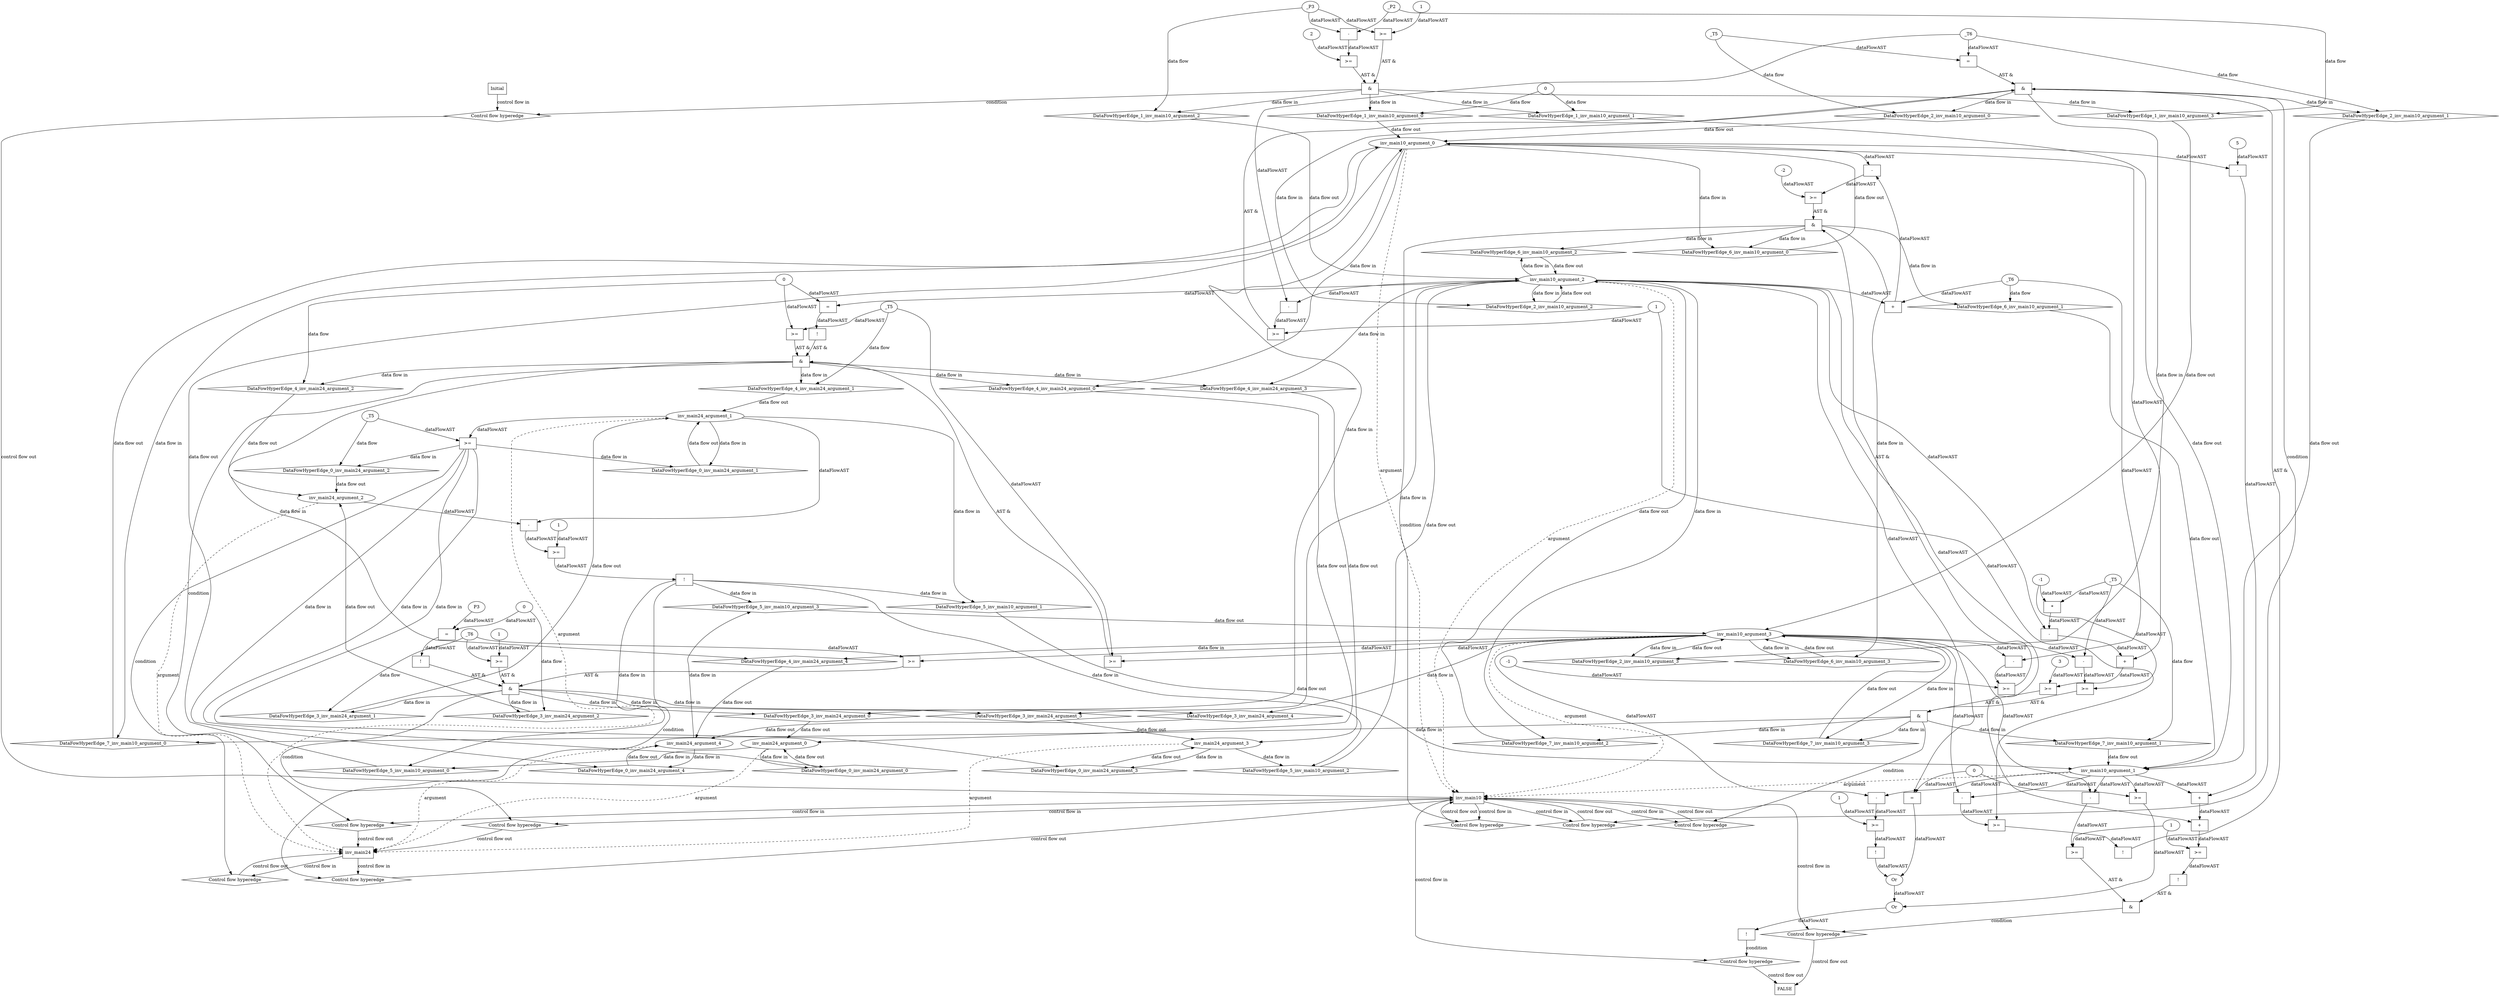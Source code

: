 digraph dag {
"inv_main10" [label="inv_main10" nodeName="inv_main10" class=cfn  shape="rect"];
"inv_main24" [label="inv_main24" nodeName="inv_main24" class=cfn  shape="rect"];
FALSE [label="FALSE" nodeName=FALSE class=cfn  shape="rect"];
Initial [label="Initial" nodeName=Initial class=cfn  shape="rect"];
ControlFowHyperEdge_0 [label="Control flow hyperedge" nodeName=ControlFowHyperEdge_0 class=controlFlowHyperEdge shape="diamond"];
"inv_main24" -> ControlFowHyperEdge_0 [label="control flow in"]
ControlFowHyperEdge_0 -> "inv_main24" [label="control flow out"]
ControlFowHyperEdge_1 [label="Control flow hyperedge" nodeName=ControlFowHyperEdge_1 class=controlFlowHyperEdge shape="diamond"];
"Initial" -> ControlFowHyperEdge_1 [label="control flow in"]
ControlFowHyperEdge_1 -> "inv_main10" [label="control flow out"]
ControlFowHyperEdge_2 [label="Control flow hyperedge" nodeName=ControlFowHyperEdge_2 class=controlFlowHyperEdge shape="diamond"];
"inv_main10" -> ControlFowHyperEdge_2 [label="control flow in"]
ControlFowHyperEdge_2 -> "inv_main10" [label="control flow out"]
ControlFowHyperEdge_3 [label="Control flow hyperedge" nodeName=ControlFowHyperEdge_3 class=controlFlowHyperEdge shape="diamond"];
"inv_main10" -> ControlFowHyperEdge_3 [label="control flow in"]
ControlFowHyperEdge_3 -> "inv_main24" [label="control flow out"]
ControlFowHyperEdge_4 [label="Control flow hyperedge" nodeName=ControlFowHyperEdge_4 class=controlFlowHyperEdge shape="diamond"];
"inv_main10" -> ControlFowHyperEdge_4 [label="control flow in"]
ControlFowHyperEdge_4 -> "inv_main24" [label="control flow out"]
ControlFowHyperEdge_5 [label="Control flow hyperedge" nodeName=ControlFowHyperEdge_5 class=controlFlowHyperEdge shape="diamond"];
"inv_main24" -> ControlFowHyperEdge_5 [label="control flow in"]
ControlFowHyperEdge_5 -> "inv_main10" [label="control flow out"]
ControlFowHyperEdge_6 [label="Control flow hyperedge" nodeName=ControlFowHyperEdge_6 class=controlFlowHyperEdge shape="diamond"];
"inv_main10" -> ControlFowHyperEdge_6 [label="control flow in"]
ControlFowHyperEdge_6 -> "inv_main10" [label="control flow out"]
ControlFowHyperEdge_7 [label="Control flow hyperedge" nodeName=ControlFowHyperEdge_7 class=controlFlowHyperEdge shape="diamond"];
"inv_main10" -> ControlFowHyperEdge_7 [label="control flow in"]
ControlFowHyperEdge_7 -> "inv_main10" [label="control flow out"]
ControlFowHyperEdge_8 [label="Control flow hyperedge" nodeName=ControlFowHyperEdge_8 class=controlFlowHyperEdge shape="diamond"];
"inv_main10" -> ControlFowHyperEdge_8 [label="control flow in"]
ControlFowHyperEdge_8 -> "FALSE" [label="control flow out"]
ControlFowHyperEdge_9 [label="Control flow hyperedge" nodeName=ControlFowHyperEdge_9 class=controlFlowHyperEdge shape="diamond"];
"inv_main10" -> ControlFowHyperEdge_9 [label="control flow in"]
ControlFowHyperEdge_9 -> "FALSE" [label="control flow out"]
"inv_main24_argument_0" [label="inv_main24_argument_0" nodeName=argument0 class=argument  head="inv_main24" shape="oval"];
"inv_main24_argument_0" -> "inv_main24"[label="argument" style="dashed"]
"inv_main24_argument_1" [label="inv_main24_argument_1" nodeName=argument1 class=argument  head="inv_main24" shape="oval"];
"inv_main24_argument_1" -> "inv_main24"[label="argument" style="dashed"]
"inv_main24_argument_2" [label="inv_main24_argument_2" nodeName=argument2 class=argument  head="inv_main24" shape="oval"];
"inv_main24_argument_2" -> "inv_main24"[label="argument" style="dashed"]
"inv_main24_argument_3" [label="inv_main24_argument_3" nodeName=argument3 class=argument  head="inv_main24" shape="oval"];
"inv_main24_argument_3" -> "inv_main24"[label="argument" style="dashed"]
"inv_main24_argument_4" [label="inv_main24_argument_4" nodeName=argument4 class=argument  head="inv_main24" shape="oval"];
"inv_main24_argument_4" -> "inv_main24"[label="argument" style="dashed"]
"inv_main10_argument_0" [label="inv_main10_argument_0" nodeName=argument0 class=argument  head="inv_main10" shape="oval"];
"inv_main10_argument_0" -> "inv_main10"[label="argument" style="dashed"]
"inv_main10_argument_1" [label="inv_main10_argument_1" nodeName=argument1 class=argument  head="inv_main10" shape="oval"];
"inv_main10_argument_1" -> "inv_main10"[label="argument" style="dashed"]
"inv_main10_argument_2" [label="inv_main10_argument_2" nodeName=argument2 class=argument  head="inv_main10" shape="oval"];
"inv_main10_argument_2" -> "inv_main10"[label="argument" style="dashed"]
"inv_main10_argument_3" [label="inv_main10_argument_3" nodeName=argument3 class=argument  head="inv_main10" shape="oval"];
"inv_main10_argument_3" -> "inv_main10"[label="argument" style="dashed"]

"xxxinv_main24___inv_main24_0xxxguard_0_node_0" [label=">=" nodeName="xxxinv_main24___inv_main24_0xxxguard_0_node_0" class=Operator  shape="rect"];
"inv_main24_argument_1" -> "xxxinv_main24___inv_main24_0xxxguard_0_node_0"[label="dataFlowAST"]
"xxxinv_main24___inv_main24_0xxxdataFlow_0_node_0" -> "xxxinv_main24___inv_main24_0xxxguard_0_node_0"[label="dataFlowAST"]

"xxxinv_main24___inv_main24_0xxxguard_0_node_0" -> "ControlFowHyperEdge_0" [label="condition"];
"xxxinv_main24___inv_main24_0xxxdataFlow_0_node_0" [label="_T5" nodeName="xxxinv_main24___inv_main24_0xxxdataFlow_0_node_0" class=Constant ];

"xxxinv_main24___inv_main24_0xxxdataFlow_0_node_0" -> "DataFowHyperEdge_0_inv_main24_argument_2" [label="data flow"];
"xxxinv_main10___Initial_1xxx_and" [label="&" nodeName="xxxinv_main10___Initial_1xxx_and" class=Operator shape="rect"];
"xxxinv_main10___Initial_1xxxguard_0_node_0" [label=">=" nodeName="xxxinv_main10___Initial_1xxxguard_0_node_0" class=Operator  shape="rect"];
"xxxinv_main10___Initial_1xxxguard_0_node_1" [label="-" nodeName="xxxinv_main10___Initial_1xxxguard_0_node_1" class= Operator shape="rect"];
"xxxinv_main10___Initial_1xxxguard_0_node_4" [label="2" nodeName="xxxinv_main10___Initial_1xxxguard_0_node_4" class=Literal ];
"xxxinv_main10___Initial_1xxxguard_0_node_1" -> "xxxinv_main10___Initial_1xxxguard_0_node_0"[label="dataFlowAST"]
"xxxinv_main10___Initial_1xxxguard_0_node_4" -> "xxxinv_main10___Initial_1xxxguard_0_node_0"[label="dataFlowAST"]
"xxxinv_main10___Initial_1xxxdataFlow2_node_0" -> "xxxinv_main10___Initial_1xxxguard_0_node_1"[label="dataFlowAST"]
"xxxinv_main10___Initial_1xxxdataFlow3_node_0" -> "xxxinv_main10___Initial_1xxxguard_0_node_1"[label="dataFlowAST"]

"xxxinv_main10___Initial_1xxxguard_0_node_0" -> "xxxinv_main10___Initial_1xxx_and" [label="AST &"];
"xxxinv_main10___Initial_1xxxguard1_node_0" [label=">=" nodeName="xxxinv_main10___Initial_1xxxguard1_node_0" class=Operator  shape="rect"];
"xxxinv_main10___Initial_1xxxguard1_node_2" [label="1" nodeName="xxxinv_main10___Initial_1xxxguard1_node_2" class=Literal ];
"xxxinv_main10___Initial_1xxxdataFlow2_node_0" -> "xxxinv_main10___Initial_1xxxguard1_node_0"[label="dataFlowAST"]
"xxxinv_main10___Initial_1xxxguard1_node_2" -> "xxxinv_main10___Initial_1xxxguard1_node_0"[label="dataFlowAST"]

"xxxinv_main10___Initial_1xxxguard1_node_0" -> "xxxinv_main10___Initial_1xxx_and" [label="AST &"];
"xxxinv_main10___Initial_1xxx_and" -> "ControlFowHyperEdge_1" [label="condition"];
"xxxinv_main10___Initial_1xxxdataFlow_0_node_0" [label="0" nodeName="xxxinv_main10___Initial_1xxxdataFlow_0_node_0" class=Literal ];

"xxxinv_main10___Initial_1xxxdataFlow_0_node_0" -> "DataFowHyperEdge_1_inv_main10_argument_0" [label="data flow"];

"xxxinv_main10___Initial_1xxxdataFlow_0_node_0" -> "DataFowHyperEdge_1_inv_main10_argument_1" [label="data flow"];
"xxxinv_main10___Initial_1xxxdataFlow2_node_0" [label="_P3" nodeName="xxxinv_main10___Initial_1xxxdataFlow2_node_0" class=Constant ];

"xxxinv_main10___Initial_1xxxdataFlow2_node_0" -> "DataFowHyperEdge_1_inv_main10_argument_2" [label="data flow"];
"xxxinv_main10___Initial_1xxxdataFlow3_node_0" [label="_P2" nodeName="xxxinv_main10___Initial_1xxxdataFlow3_node_0" class=Constant ];

"xxxinv_main10___Initial_1xxxdataFlow3_node_0" -> "DataFowHyperEdge_1_inv_main10_argument_3" [label="data flow"];
"xxxinv_main10___inv_main10_2xxx_and" [label="&" nodeName="xxxinv_main10___inv_main10_2xxx_and" class=Operator shape="rect"];
"xxxinv_main10___inv_main10_2xxxguard_0_node_0" [label="!" nodeName="xxxinv_main10___inv_main10_2xxxguard_0_node_0" class=Operator shape="rect"];
"xxxinv_main10___inv_main10_2xxxguard_0_node_1" [label=">=" nodeName="xxxinv_main10___inv_main10_2xxxguard_0_node_1" class=Operator  shape="rect"];
"xxxinv_main10___inv_main10_2xxxguard_0_node_2" [label="-" nodeName="xxxinv_main10___inv_main10_2xxxguard_0_node_2" class= Operator shape="rect"];
"xxxinv_main10___inv_main10_2xxxguard_0_node_5" [label="1" nodeName="xxxinv_main10___inv_main10_2xxxguard_0_node_5" class=Literal ];
"xxxinv_main10___inv_main10_2xxxguard_0_node_1" -> "xxxinv_main10___inv_main10_2xxxguard_0_node_0"[label="dataFlowAST"]
"xxxinv_main10___inv_main10_2xxxguard_0_node_2" -> "xxxinv_main10___inv_main10_2xxxguard_0_node_1"[label="dataFlowAST"]
"xxxinv_main10___inv_main10_2xxxguard_0_node_5" -> "xxxinv_main10___inv_main10_2xxxguard_0_node_1"[label="dataFlowAST"]
"inv_main10_argument_3" -> "xxxinv_main10___inv_main10_2xxxguard_0_node_2"[label="dataFlowAST"]
"inv_main10_argument_1" -> "xxxinv_main10___inv_main10_2xxxguard_0_node_2"[label="dataFlowAST"]

"xxxinv_main10___inv_main10_2xxxguard_0_node_0" -> "xxxinv_main10___inv_main10_2xxx_and" [label="AST &"];
"xxxinv_main10___inv_main10_2xxxguard1_node_0" [label=">=" nodeName="xxxinv_main10___inv_main10_2xxxguard1_node_0" class=Operator  shape="rect"];
"xxxinv_main10___inv_main10_2xxxguard1_node_1" [label="-" nodeName="xxxinv_main10___inv_main10_2xxxguard1_node_1" class= Operator shape="rect"];
"xxxinv_main10___inv_main10_2xxxguard1_node_1" -> "xxxinv_main10___inv_main10_2xxxguard1_node_0"[label="dataFlowAST"]
"xxxinv_main10___inv_main10_2xxxguard_0_node_5" -> "xxxinv_main10___inv_main10_2xxxguard1_node_0"[label="dataFlowAST"]
"inv_main10_argument_2" -> "xxxinv_main10___inv_main10_2xxxguard1_node_1"[label="dataFlowAST"]
"xxxinv_main10___inv_main10_2xxxdataFlow1_node_0" -> "xxxinv_main10___inv_main10_2xxxguard1_node_1"[label="dataFlowAST"]

"xxxinv_main10___inv_main10_2xxxguard1_node_0" -> "xxxinv_main10___inv_main10_2xxx_and" [label="AST &"];
"xxxinv_main10___inv_main10_2xxxguard2_node_0" [label="=" nodeName="xxxinv_main10___inv_main10_2xxxguard2_node_0" class=Operator  shape="rect"];
"xxxinv_main10___inv_main10_2xxxdataFlow_0_node_0" -> "xxxinv_main10___inv_main10_2xxxguard2_node_0"[label="dataFlowAST"]
"xxxinv_main10___inv_main10_2xxxdataFlow1_node_0" -> "xxxinv_main10___inv_main10_2xxxguard2_node_0"[label="dataFlowAST"]

"xxxinv_main10___inv_main10_2xxxguard2_node_0" -> "xxxinv_main10___inv_main10_2xxx_and" [label="AST &"];
"xxxinv_main10___inv_main10_2xxx_and" -> "ControlFowHyperEdge_2" [label="condition"];
"xxxinv_main10___inv_main10_2xxxdataFlow_0_node_0" [label="_T5" nodeName="xxxinv_main10___inv_main10_2xxxdataFlow_0_node_0" class=Constant ];

"xxxinv_main10___inv_main10_2xxxdataFlow_0_node_0" -> "DataFowHyperEdge_2_inv_main10_argument_0" [label="data flow"];
"xxxinv_main10___inv_main10_2xxxdataFlow1_node_0" [label="_T6" nodeName="xxxinv_main10___inv_main10_2xxxdataFlow1_node_0" class=Constant ];

"xxxinv_main10___inv_main10_2xxxdataFlow1_node_0" -> "DataFowHyperEdge_2_inv_main10_argument_1" [label="data flow"];
"xxxinv_main24___inv_main10_3xxx_and" [label="&" nodeName="xxxinv_main24___inv_main10_3xxx_and" class=Operator shape="rect"];
"xxxinv_main24___inv_main10_3xxxguard_0_node_0" [label=">=" nodeName="xxxinv_main24___inv_main10_3xxxguard_0_node_0" class=Operator  shape="rect"];
"inv_main10_argument_3" -> "xxxinv_main24___inv_main10_3xxxguard_0_node_0"[label="dataFlowAST"]
"xxxinv_main24___inv_main10_3xxxdataFlow_0_node_0" -> "xxxinv_main24___inv_main10_3xxxguard_0_node_0"[label="dataFlowAST"]

"xxxinv_main24___inv_main10_3xxxguard_0_node_0" -> "xxxinv_main24___inv_main10_3xxx_and" [label="AST &"];
"xxxinv_main24___inv_main10_3xxxguard1_node_0" [label="!" nodeName="xxxinv_main24___inv_main10_3xxxguard1_node_0" class=Operator shape="rect"];
"xxxinv_main24___inv_main10_3xxxguard1_node_1" [label="=" nodeName="xxxinv_main24___inv_main10_3xxxguard1_node_1" class=Operator  shape="rect"];
"xxxinv_main24___inv_main10_3xxxguard1_node_2" [label="P3" nodeName="xxxinv_main24___inv_main10_3xxxguard1_node_2" class=Constant ];
"xxxinv_main24___inv_main10_3xxxguard1_node_1" -> "xxxinv_main24___inv_main10_3xxxguard1_node_0"[label="dataFlowAST"]
"xxxinv_main24___inv_main10_3xxxguard1_node_2" -> "xxxinv_main24___inv_main10_3xxxguard1_node_1"[label="dataFlowAST"]
"xxxinv_main24___inv_main10_3xxxdataFlow1_node_0" -> "xxxinv_main24___inv_main10_3xxxguard1_node_1"[label="dataFlowAST"]

"xxxinv_main24___inv_main10_3xxxguard1_node_0" -> "xxxinv_main24___inv_main10_3xxx_and" [label="AST &"];
"xxxinv_main24___inv_main10_3xxxguard2_node_0" [label=">=" nodeName="xxxinv_main24___inv_main10_3xxxguard2_node_0" class=Operator  shape="rect"];
"xxxinv_main24___inv_main10_3xxxguard2_node_2" [label="1" nodeName="xxxinv_main24___inv_main10_3xxxguard2_node_2" class=Literal ];
"xxxinv_main24___inv_main10_3xxxdataFlow_0_node_0" -> "xxxinv_main24___inv_main10_3xxxguard2_node_0"[label="dataFlowAST"]
"xxxinv_main24___inv_main10_3xxxguard2_node_2" -> "xxxinv_main24___inv_main10_3xxxguard2_node_0"[label="dataFlowAST"]

"xxxinv_main24___inv_main10_3xxxguard2_node_0" -> "xxxinv_main24___inv_main10_3xxx_and" [label="AST &"];
"xxxinv_main24___inv_main10_3xxx_and" -> "ControlFowHyperEdge_3" [label="condition"];
"xxxinv_main24___inv_main10_3xxxdataFlow_0_node_0" [label="_T6" nodeName="xxxinv_main24___inv_main10_3xxxdataFlow_0_node_0" class=Constant ];

"xxxinv_main24___inv_main10_3xxxdataFlow_0_node_0" -> "DataFowHyperEdge_3_inv_main24_argument_1" [label="data flow"];
"xxxinv_main24___inv_main10_3xxxdataFlow1_node_0" [label="0" nodeName="xxxinv_main24___inv_main10_3xxxdataFlow1_node_0" class=Literal ];

"xxxinv_main24___inv_main10_3xxxdataFlow1_node_0" -> "DataFowHyperEdge_3_inv_main24_argument_2" [label="data flow"];
"xxxinv_main24___inv_main10_4xxx_and" [label="&" nodeName="xxxinv_main24___inv_main10_4xxx_and" class=Operator shape="rect"];
"xxxinv_main24___inv_main10_4xxxguard_0_node_0" [label=">=" nodeName="xxxinv_main24___inv_main10_4xxxguard_0_node_0" class=Operator  shape="rect"];
"inv_main10_argument_3" -> "xxxinv_main24___inv_main10_4xxxguard_0_node_0"[label="dataFlowAST"]
"xxxinv_main24___inv_main10_4xxxdataFlow_0_node_0" -> "xxxinv_main24___inv_main10_4xxxguard_0_node_0"[label="dataFlowAST"]

"xxxinv_main24___inv_main10_4xxxguard_0_node_0" -> "xxxinv_main24___inv_main10_4xxx_and" [label="AST &"];
"xxxinv_main24___inv_main10_4xxxguard1_node_0" [label="!" nodeName="xxxinv_main24___inv_main10_4xxxguard1_node_0" class=Operator shape="rect"];
"xxxinv_main24___inv_main10_4xxxguard1_node_1" [label="=" nodeName="xxxinv_main24___inv_main10_4xxxguard1_node_1" class=Operator  shape="rect"];
"xxxinv_main24___inv_main10_4xxxguard1_node_1" -> "xxxinv_main24___inv_main10_4xxxguard1_node_0"[label="dataFlowAST"]
"inv_main10_argument_2" -> "xxxinv_main24___inv_main10_4xxxguard1_node_1"[label="dataFlowAST"]
"xxxinv_main24___inv_main10_4xxxdataFlow1_node_0" -> "xxxinv_main24___inv_main10_4xxxguard1_node_1"[label="dataFlowAST"]

"xxxinv_main24___inv_main10_4xxxguard1_node_0" -> "xxxinv_main24___inv_main10_4xxx_and" [label="AST &"];
"xxxinv_main24___inv_main10_4xxxguard2_node_0" [label=">=" nodeName="xxxinv_main24___inv_main10_4xxxguard2_node_0" class=Operator  shape="rect"];
"xxxinv_main24___inv_main10_4xxxdataFlow1_node_0" -> "xxxinv_main24___inv_main10_4xxxguard2_node_0"[label="dataFlowAST"]
"xxxinv_main24___inv_main10_4xxxdataFlow_0_node_0" -> "xxxinv_main24___inv_main10_4xxxguard2_node_0"[label="dataFlowAST"]

"xxxinv_main24___inv_main10_4xxxguard2_node_0" -> "xxxinv_main24___inv_main10_4xxx_and" [label="AST &"];
"xxxinv_main24___inv_main10_4xxx_and" -> "ControlFowHyperEdge_4" [label="condition"];
"xxxinv_main24___inv_main10_4xxxdataFlow_0_node_0" [label="_T5" nodeName="xxxinv_main24___inv_main10_4xxxdataFlow_0_node_0" class=Constant ];

"xxxinv_main24___inv_main10_4xxxdataFlow_0_node_0" -> "DataFowHyperEdge_4_inv_main24_argument_1" [label="data flow"];
"xxxinv_main24___inv_main10_4xxxdataFlow1_node_0" [label="0" nodeName="xxxinv_main24___inv_main10_4xxxdataFlow1_node_0" class=Literal ];

"xxxinv_main24___inv_main10_4xxxdataFlow1_node_0" -> "DataFowHyperEdge_4_inv_main24_argument_2" [label="data flow"];
"xxxinv_main10___inv_main24_5xxxguard_0_node_0" [label="!" nodeName="xxxinv_main10___inv_main24_5xxxguard_0_node_0" class=Operator shape="rect"];
"xxxinv_main10___inv_main24_5xxxguard_0_node_1" [label=">=" nodeName="xxxinv_main10___inv_main24_5xxxguard_0_node_1" class=Operator  shape="rect"];
"xxxinv_main10___inv_main24_5xxxguard_0_node_2" [label="-" nodeName="xxxinv_main10___inv_main24_5xxxguard_0_node_2" class= Operator shape="rect"];
"xxxinv_main10___inv_main24_5xxxguard_0_node_5" [label="1" nodeName="xxxinv_main10___inv_main24_5xxxguard_0_node_5" class=Literal ];
"xxxinv_main10___inv_main24_5xxxguard_0_node_1" -> "xxxinv_main10___inv_main24_5xxxguard_0_node_0"[label="dataFlowAST"]
"xxxinv_main10___inv_main24_5xxxguard_0_node_2" -> "xxxinv_main10___inv_main24_5xxxguard_0_node_1"[label="dataFlowAST"]
"xxxinv_main10___inv_main24_5xxxguard_0_node_5" -> "xxxinv_main10___inv_main24_5xxxguard_0_node_1"[label="dataFlowAST"]
"inv_main24_argument_1" -> "xxxinv_main10___inv_main24_5xxxguard_0_node_2"[label="dataFlowAST"]
"inv_main24_argument_2" -> "xxxinv_main10___inv_main24_5xxxguard_0_node_2"[label="dataFlowAST"]

"xxxinv_main10___inv_main24_5xxxguard_0_node_0" -> "ControlFowHyperEdge_5" [label="condition"];
"xxxinv_main10___inv_main10_6xxx_and" [label="&" nodeName="xxxinv_main10___inv_main10_6xxx_and" class=Operator shape="rect"];
"xxxinv_main10___inv_main10_6xxxguard_0_node_0" [label=">=" nodeName="xxxinv_main10___inv_main10_6xxxguard_0_node_0" class=Operator  shape="rect"];
"xxxinv_main10___inv_main10_6xxxguard_0_node_1" [label="-" nodeName="xxxinv_main10___inv_main10_6xxxguard_0_node_1" class= Operator shape="rect"];
"xxxinv_main10___inv_main10_6xxxguard_0_node_4" [label="-1" nodeName="xxxinv_main10___inv_main10_6xxxguard_0_node_4" class=Literal ];
"xxxinv_main10___inv_main10_6xxxguard_0_node_1" -> "xxxinv_main10___inv_main10_6xxxguard_0_node_0"[label="dataFlowAST"]
"xxxinv_main10___inv_main10_6xxxguard_0_node_4" -> "xxxinv_main10___inv_main10_6xxxguard_0_node_0"[label="dataFlowAST"]
"inv_main10_argument_3" -> "xxxinv_main10___inv_main10_6xxxguard_0_node_1"[label="dataFlowAST"]
"xxxinv_main10___inv_main10_6xxxdataFlow_0_node_0" -> "xxxinv_main10___inv_main10_6xxxguard_0_node_1"[label="dataFlowAST"]

"xxxinv_main10___inv_main10_6xxxguard_0_node_0" -> "xxxinv_main10___inv_main10_6xxx_and" [label="AST &"];
"xxxinv_main10___inv_main10_6xxxguard1_node_0" [label=">=" nodeName="xxxinv_main10___inv_main10_6xxxguard1_node_0" class=Operator  shape="rect"];
"xxxinv_main10___inv_main10_6xxxguard1_node_1" [label="-" nodeName="xxxinv_main10___inv_main10_6xxxguard1_node_1" class= Operator shape="rect"];
"xxxinv_main10___inv_main10_6xxxguard1_node_2" [label="+" nodeName="xxxinv_main10___inv_main10_6xxxguard1_node_2" class= Operator shape="rect"];
"xxxinv_main10___inv_main10_6xxxguard1_node_6" [label="-2" nodeName="xxxinv_main10___inv_main10_6xxxguard1_node_6" class=Literal ];
"xxxinv_main10___inv_main10_6xxxguard1_node_1" -> "xxxinv_main10___inv_main10_6xxxguard1_node_0"[label="dataFlowAST"]
"xxxinv_main10___inv_main10_6xxxguard1_node_6" -> "xxxinv_main10___inv_main10_6xxxguard1_node_0"[label="dataFlowAST"]
"xxxinv_main10___inv_main10_6xxxguard1_node_2" -> "xxxinv_main10___inv_main10_6xxxguard1_node_1"[label="dataFlowAST"]
"inv_main10_argument_0" -> "xxxinv_main10___inv_main10_6xxxguard1_node_1"[label="dataFlowAST"]
"xxxinv_main10___inv_main10_6xxxdataFlow_0_node_0" -> "xxxinv_main10___inv_main10_6xxxguard1_node_2"[label="dataFlowAST"]
"inv_main10_argument_2" -> "xxxinv_main10___inv_main10_6xxxguard1_node_2"[label="dataFlowAST"]

"xxxinv_main10___inv_main10_6xxxguard1_node_0" -> "xxxinv_main10___inv_main10_6xxx_and" [label="AST &"];
"xxxinv_main10___inv_main10_6xxx_and" -> "ControlFowHyperEdge_6" [label="condition"];
"xxxinv_main10___inv_main10_6xxxdataFlow_0_node_0" [label="_T6" nodeName="xxxinv_main10___inv_main10_6xxxdataFlow_0_node_0" class=Constant ];

"xxxinv_main10___inv_main10_6xxxdataFlow_0_node_0" -> "DataFowHyperEdge_6_inv_main10_argument_1" [label="data flow"];
"xxxinv_main10___inv_main10_7xxx_and" [label="&" nodeName="xxxinv_main10___inv_main10_7xxx_and" class=Operator shape="rect"];
"xxxinv_main10___inv_main10_7xxxguard_0_node_0" [label=">=" nodeName="xxxinv_main10___inv_main10_7xxxguard_0_node_0" class=Operator  shape="rect"];
"xxxinv_main10___inv_main10_7xxxguard_0_node_1" [label="-" nodeName="xxxinv_main10___inv_main10_7xxxguard_0_node_1" class= Operator shape="rect"];
"xxxinv_main10___inv_main10_7xxxguard_0_node_4" [label="-1" nodeName="xxxinv_main10___inv_main10_7xxxguard_0_node_4" class=Literal ];
"xxxinv_main10___inv_main10_7xxxguard_0_node_1" -> "xxxinv_main10___inv_main10_7xxxguard_0_node_0"[label="dataFlowAST"]
"xxxinv_main10___inv_main10_7xxxguard_0_node_4" -> "xxxinv_main10___inv_main10_7xxxguard_0_node_0"[label="dataFlowAST"]
"inv_main10_argument_3" -> "xxxinv_main10___inv_main10_7xxxguard_0_node_1"[label="dataFlowAST"]
"xxxinv_main10___inv_main10_7xxxdataFlow_0_node_0" -> "xxxinv_main10___inv_main10_7xxxguard_0_node_1"[label="dataFlowAST"]

"xxxinv_main10___inv_main10_7xxxguard_0_node_0" -> "xxxinv_main10___inv_main10_7xxx_and" [label="AST &"];
"xxxinv_main10___inv_main10_7xxxguard1_node_0" [label=">=" nodeName="xxxinv_main10___inv_main10_7xxxguard1_node_0" class=Operator  shape="rect"];
"xxxinv_main10___inv_main10_7xxxguard1_node_1" [label="+" nodeName="xxxinv_main10___inv_main10_7xxxguard1_node_1" class= Operator shape="rect"];
"xxxinv_main10___inv_main10_7xxxguard1_node_3" [label="-" nodeName="xxxinv_main10___inv_main10_7xxxguard1_node_3" class= Operator shape="rect"];
"xxxinv_main10___inv_main10_7xxxguard1_node_4" [label="*" nodeName="xxxinv_main10___inv_main10_7xxxguard1_node_4" class=Operator  shape="rect"];
"xxxinv_main10___inv_main10_7xxxguard_0_node_4" [label="-1" nodeName="xxxinv_main10___inv_main10_7xxxguard_0_node_4" class=Coeff ];
"xxxinv_main10___inv_main10_7xxxguard1_node_8" [label="3" nodeName="xxxinv_main10___inv_main10_7xxxguard1_node_8" class=Literal ];
"xxxinv_main10___inv_main10_7xxxguard1_node_1" -> "xxxinv_main10___inv_main10_7xxxguard1_node_0"[label="dataFlowAST"]
"xxxinv_main10___inv_main10_7xxxguard1_node_8" -> "xxxinv_main10___inv_main10_7xxxguard1_node_0"[label="dataFlowAST"]
"inv_main10_argument_0" -> "xxxinv_main10___inv_main10_7xxxguard1_node_1"[label="dataFlowAST"]
"xxxinv_main10___inv_main10_7xxxguard1_node_3" -> "xxxinv_main10___inv_main10_7xxxguard1_node_1"[label="dataFlowAST"]
"xxxinv_main10___inv_main10_7xxxguard1_node_4" -> "xxxinv_main10___inv_main10_7xxxguard1_node_3"[label="dataFlowAST"]
"inv_main10_argument_2" -> "xxxinv_main10___inv_main10_7xxxguard1_node_3"[label="dataFlowAST"]
"xxxinv_main10___inv_main10_7xxxguard_0_node_4" -> "xxxinv_main10___inv_main10_7xxxguard1_node_4"[label="dataFlowAST"]
"xxxinv_main10___inv_main10_7xxxdataFlow_0_node_0" -> "xxxinv_main10___inv_main10_7xxxguard1_node_4"[label="dataFlowAST"]

"xxxinv_main10___inv_main10_7xxxguard1_node_0" -> "xxxinv_main10___inv_main10_7xxx_and" [label="AST &"];
"xxxinv_main10___inv_main10_7xxx_and" -> "ControlFowHyperEdge_7" [label="condition"];
"xxxinv_main10___inv_main10_7xxxdataFlow_0_node_0" [label="_T5" nodeName="xxxinv_main10___inv_main10_7xxxdataFlow_0_node_0" class=Constant ];

"xxxinv_main10___inv_main10_7xxxdataFlow_0_node_0" -> "DataFowHyperEdge_7_inv_main10_argument_1" [label="data flow"];
"xxxFALSE___inv_main10_8xxxguard_0_node_0" [label="!" nodeName="xxxFALSE___inv_main10_8xxxguard_0_node_0" class=Operator shape="rect"];
"xxxFALSE___inv_main10_8xxxguard_0_node_1" [label="Or" nodeName="xxxFALSE___inv_main10_8xxxguard_0_node_1" class=Operator ];
"xxxFALSE___inv_main10_8xxxguard_0_node_2" [label="Or" nodeName="xxxFALSE___inv_main10_8xxxguard_0_node_2" class=Operator ];
"xxxFALSE___inv_main10_8xxxguard_0_node_3" [label="!" nodeName="xxxFALSE___inv_main10_8xxxguard_0_node_3" class=Operator shape="rect"];
"xxxFALSE___inv_main10_8xxxguard_0_node_4" [label=">=" nodeName="xxxFALSE___inv_main10_8xxxguard_0_node_4" class=Operator  shape="rect"];
"xxxFALSE___inv_main10_8xxxguard_0_node_5" [label="-" nodeName="xxxFALSE___inv_main10_8xxxguard_0_node_5" class= Operator shape="rect"];
"xxxFALSE___inv_main10_8xxxguard_0_node_8" [label="1" nodeName="xxxFALSE___inv_main10_8xxxguard_0_node_8" class=Literal ];
"xxxFALSE___inv_main10_8xxxguard_0_node_9" [label="=" nodeName="xxxFALSE___inv_main10_8xxxguard_0_node_9" class=Operator  shape="rect"];
"xxxFALSE___inv_main10_8xxxguard_0_node_11" [label="0" nodeName="xxxFALSE___inv_main10_8xxxguard_0_node_11" class=Literal ];
"xxxFALSE___inv_main10_8xxxguard_0_node_12" [label=">=" nodeName="xxxFALSE___inv_main10_8xxxguard_0_node_12" class=Operator  shape="rect"];
"xxxFALSE___inv_main10_8xxxguard_0_node_1" -> "xxxFALSE___inv_main10_8xxxguard_0_node_0"[label="dataFlowAST"]
"xxxFALSE___inv_main10_8xxxguard_0_node_2" -> "xxxFALSE___inv_main10_8xxxguard_0_node_1"[label="dataFlowAST"]
"xxxFALSE___inv_main10_8xxxguard_0_node_12" -> "xxxFALSE___inv_main10_8xxxguard_0_node_1"[label="dataFlowAST"]
"xxxFALSE___inv_main10_8xxxguard_0_node_3" -> "xxxFALSE___inv_main10_8xxxguard_0_node_2"[label="dataFlowAST"]
"xxxFALSE___inv_main10_8xxxguard_0_node_9" -> "xxxFALSE___inv_main10_8xxxguard_0_node_2"[label="dataFlowAST"]
"xxxFALSE___inv_main10_8xxxguard_0_node_4" -> "xxxFALSE___inv_main10_8xxxguard_0_node_3"[label="dataFlowAST"]
"xxxFALSE___inv_main10_8xxxguard_0_node_5" -> "xxxFALSE___inv_main10_8xxxguard_0_node_4"[label="dataFlowAST"]
"xxxFALSE___inv_main10_8xxxguard_0_node_8" -> "xxxFALSE___inv_main10_8xxxguard_0_node_4"[label="dataFlowAST"]
"inv_main10_argument_3" -> "xxxFALSE___inv_main10_8xxxguard_0_node_5"[label="dataFlowAST"]
"inv_main10_argument_1" -> "xxxFALSE___inv_main10_8xxxguard_0_node_5"[label="dataFlowAST"]
"inv_main10_argument_2" -> "xxxFALSE___inv_main10_8xxxguard_0_node_9"[label="dataFlowAST"]
"xxxFALSE___inv_main10_8xxxguard_0_node_11" -> "xxxFALSE___inv_main10_8xxxguard_0_node_9"[label="dataFlowAST"]
"inv_main10_argument_1" -> "xxxFALSE___inv_main10_8xxxguard_0_node_12"[label="dataFlowAST"]
"xxxFALSE___inv_main10_8xxxguard_0_node_11" -> "xxxFALSE___inv_main10_8xxxguard_0_node_12"[label="dataFlowAST"]

"xxxFALSE___inv_main10_8xxxguard_0_node_0" -> "ControlFowHyperEdge_8" [label="condition"];
"xxxFALSE___inv_main10_9xxx_and" [label="&" nodeName="xxxFALSE___inv_main10_9xxx_and" class=Operator shape="rect"];
"xxxFALSE___inv_main10_9xxxguard_0_node_0" [label=">=" nodeName="xxxFALSE___inv_main10_9xxxguard_0_node_0" class=Operator  shape="rect"];
"xxxFALSE___inv_main10_9xxxguard_0_node_1" [label="-" nodeName="xxxFALSE___inv_main10_9xxxguard_0_node_1" class= Operator shape="rect"];
"xxxFALSE___inv_main10_9xxxguard_0_node_4" [label="1" nodeName="xxxFALSE___inv_main10_9xxxguard_0_node_4" class=Literal ];
"xxxFALSE___inv_main10_9xxxguard_0_node_1" -> "xxxFALSE___inv_main10_9xxxguard_0_node_0"[label="dataFlowAST"]
"xxxFALSE___inv_main10_9xxxguard_0_node_4" -> "xxxFALSE___inv_main10_9xxxguard_0_node_0"[label="dataFlowAST"]
"inv_main10_argument_3" -> "xxxFALSE___inv_main10_9xxxguard_0_node_1"[label="dataFlowAST"]
"inv_main10_argument_1" -> "xxxFALSE___inv_main10_9xxxguard_0_node_1"[label="dataFlowAST"]

"xxxFALSE___inv_main10_9xxxguard_0_node_0" -> "xxxFALSE___inv_main10_9xxx_and" [label="AST &"];
"xxxFALSE___inv_main10_9xxxguard1_node_0" [label="!" nodeName="xxxFALSE___inv_main10_9xxxguard1_node_0" class=Operator shape="rect"];
"xxxFALSE___inv_main10_9xxxguard1_node_1" [label=">=" nodeName="xxxFALSE___inv_main10_9xxxguard1_node_1" class=Operator  shape="rect"];
"xxxFALSE___inv_main10_9xxxguard1_node_2" [label="+" nodeName="xxxFALSE___inv_main10_9xxxguard1_node_2" class= Operator shape="rect"];
"xxxFALSE___inv_main10_9xxxguard1_node_3" [label="+" nodeName="xxxFALSE___inv_main10_9xxxguard1_node_3" class= Operator shape="rect"];
"xxxFALSE___inv_main10_9xxxguard1_node_4" [label="-" nodeName="xxxFALSE___inv_main10_9xxxguard1_node_4" class= Operator shape="rect"];
"xxxFALSE___inv_main10_9xxxguard1_node_5" [label="5" nodeName="xxxFALSE___inv_main10_9xxxguard1_node_5" class=Literal ];
"xxxFALSE___inv_main10_9xxxguard1_node_1" -> "xxxFALSE___inv_main10_9xxxguard1_node_0"[label="dataFlowAST"]
"xxxFALSE___inv_main10_9xxxguard1_node_2" -> "xxxFALSE___inv_main10_9xxxguard1_node_1"[label="dataFlowAST"]
"xxxFALSE___inv_main10_9xxxguard_0_node_4" -> "xxxFALSE___inv_main10_9xxxguard1_node_1"[label="dataFlowAST"]
"xxxFALSE___inv_main10_9xxxguard1_node_3" -> "xxxFALSE___inv_main10_9xxxguard1_node_2"[label="dataFlowAST"]
"inv_main10_argument_2" -> "xxxFALSE___inv_main10_9xxxguard1_node_2"[label="dataFlowAST"]
"xxxFALSE___inv_main10_9xxxguard1_node_4" -> "xxxFALSE___inv_main10_9xxxguard1_node_3"[label="dataFlowAST"]
"inv_main10_argument_1" -> "xxxFALSE___inv_main10_9xxxguard1_node_3"[label="dataFlowAST"]
"xxxFALSE___inv_main10_9xxxguard1_node_5" -> "xxxFALSE___inv_main10_9xxxguard1_node_4"[label="dataFlowAST"]
"inv_main10_argument_0" -> "xxxFALSE___inv_main10_9xxxguard1_node_4"[label="dataFlowAST"]

"xxxFALSE___inv_main10_9xxxguard1_node_0" -> "xxxFALSE___inv_main10_9xxx_and" [label="AST &"];
"xxxFALSE___inv_main10_9xxx_and" -> "ControlFowHyperEdge_9" [label="condition"];
"DataFowHyperEdge_0_inv_main24_argument_0" [label="DataFowHyperEdge_0_inv_main24_argument_0" nodeName="DataFowHyperEdge_0_inv_main24_argument_0" class=DataFlowHyperedge shape="diamond"];
"DataFowHyperEdge_0_inv_main24_argument_0" -> "inv_main24_argument_0"[label="data flow out"]
"xxxinv_main24___inv_main24_0xxxguard_0_node_0" -> "DataFowHyperEdge_0_inv_main24_argument_0"[label="data flow in"]
"DataFowHyperEdge_0_inv_main24_argument_1" [label="DataFowHyperEdge_0_inv_main24_argument_1" nodeName="DataFowHyperEdge_0_inv_main24_argument_1" class=DataFlowHyperedge shape="diamond"];
"DataFowHyperEdge_0_inv_main24_argument_1" -> "inv_main24_argument_1"[label="data flow out"]
"xxxinv_main24___inv_main24_0xxxguard_0_node_0" -> "DataFowHyperEdge_0_inv_main24_argument_1"[label="data flow in"]
"DataFowHyperEdge_0_inv_main24_argument_2" [label="DataFowHyperEdge_0_inv_main24_argument_2" nodeName="DataFowHyperEdge_0_inv_main24_argument_2" class=DataFlowHyperedge shape="diamond"];
"DataFowHyperEdge_0_inv_main24_argument_2" -> "inv_main24_argument_2"[label="data flow out"]
"xxxinv_main24___inv_main24_0xxxguard_0_node_0" -> "DataFowHyperEdge_0_inv_main24_argument_2"[label="data flow in"]
"DataFowHyperEdge_0_inv_main24_argument_3" [label="DataFowHyperEdge_0_inv_main24_argument_3" nodeName="DataFowHyperEdge_0_inv_main24_argument_3" class=DataFlowHyperedge shape="diamond"];
"DataFowHyperEdge_0_inv_main24_argument_3" -> "inv_main24_argument_3"[label="data flow out"]
"xxxinv_main24___inv_main24_0xxxguard_0_node_0" -> "DataFowHyperEdge_0_inv_main24_argument_3"[label="data flow in"]
"DataFowHyperEdge_0_inv_main24_argument_4" [label="DataFowHyperEdge_0_inv_main24_argument_4" nodeName="DataFowHyperEdge_0_inv_main24_argument_4" class=DataFlowHyperedge shape="diamond"];
"DataFowHyperEdge_0_inv_main24_argument_4" -> "inv_main24_argument_4"[label="data flow out"]
"xxxinv_main24___inv_main24_0xxxguard_0_node_0" -> "DataFowHyperEdge_0_inv_main24_argument_4"[label="data flow in"]
"DataFowHyperEdge_1_inv_main10_argument_0" [label="DataFowHyperEdge_1_inv_main10_argument_0" nodeName="DataFowHyperEdge_1_inv_main10_argument_0" class=DataFlowHyperedge shape="diamond"];
"DataFowHyperEdge_1_inv_main10_argument_0" -> "inv_main10_argument_0"[label="data flow out"]
"xxxinv_main10___Initial_1xxx_and" -> "DataFowHyperEdge_1_inv_main10_argument_0"[label="data flow in"]
"DataFowHyperEdge_1_inv_main10_argument_1" [label="DataFowHyperEdge_1_inv_main10_argument_1" nodeName="DataFowHyperEdge_1_inv_main10_argument_1" class=DataFlowHyperedge shape="diamond"];
"DataFowHyperEdge_1_inv_main10_argument_1" -> "inv_main10_argument_1"[label="data flow out"]
"xxxinv_main10___Initial_1xxx_and" -> "DataFowHyperEdge_1_inv_main10_argument_1"[label="data flow in"]
"DataFowHyperEdge_1_inv_main10_argument_2" [label="DataFowHyperEdge_1_inv_main10_argument_2" nodeName="DataFowHyperEdge_1_inv_main10_argument_2" class=DataFlowHyperedge shape="diamond"];
"DataFowHyperEdge_1_inv_main10_argument_2" -> "inv_main10_argument_2"[label="data flow out"]
"xxxinv_main10___Initial_1xxx_and" -> "DataFowHyperEdge_1_inv_main10_argument_2"[label="data flow in"]
"DataFowHyperEdge_1_inv_main10_argument_3" [label="DataFowHyperEdge_1_inv_main10_argument_3" nodeName="DataFowHyperEdge_1_inv_main10_argument_3" class=DataFlowHyperedge shape="diamond"];
"DataFowHyperEdge_1_inv_main10_argument_3" -> "inv_main10_argument_3"[label="data flow out"]
"xxxinv_main10___Initial_1xxx_and" -> "DataFowHyperEdge_1_inv_main10_argument_3"[label="data flow in"]
"DataFowHyperEdge_2_inv_main10_argument_0" [label="DataFowHyperEdge_2_inv_main10_argument_0" nodeName="DataFowHyperEdge_2_inv_main10_argument_0" class=DataFlowHyperedge shape="diamond"];
"DataFowHyperEdge_2_inv_main10_argument_0" -> "inv_main10_argument_0"[label="data flow out"]
"xxxinv_main10___inv_main10_2xxx_and" -> "DataFowHyperEdge_2_inv_main10_argument_0"[label="data flow in"]
"DataFowHyperEdge_2_inv_main10_argument_1" [label="DataFowHyperEdge_2_inv_main10_argument_1" nodeName="DataFowHyperEdge_2_inv_main10_argument_1" class=DataFlowHyperedge shape="diamond"];
"DataFowHyperEdge_2_inv_main10_argument_1" -> "inv_main10_argument_1"[label="data flow out"]
"xxxinv_main10___inv_main10_2xxx_and" -> "DataFowHyperEdge_2_inv_main10_argument_1"[label="data flow in"]
"DataFowHyperEdge_2_inv_main10_argument_2" [label="DataFowHyperEdge_2_inv_main10_argument_2" nodeName="DataFowHyperEdge_2_inv_main10_argument_2" class=DataFlowHyperedge shape="diamond"];
"DataFowHyperEdge_2_inv_main10_argument_2" -> "inv_main10_argument_2"[label="data flow out"]
"xxxinv_main10___inv_main10_2xxx_and" -> "DataFowHyperEdge_2_inv_main10_argument_2"[label="data flow in"]
"DataFowHyperEdge_2_inv_main10_argument_3" [label="DataFowHyperEdge_2_inv_main10_argument_3" nodeName="DataFowHyperEdge_2_inv_main10_argument_3" class=DataFlowHyperedge shape="diamond"];
"DataFowHyperEdge_2_inv_main10_argument_3" -> "inv_main10_argument_3"[label="data flow out"]
"xxxinv_main10___inv_main10_2xxx_and" -> "DataFowHyperEdge_2_inv_main10_argument_3"[label="data flow in"]
"DataFowHyperEdge_3_inv_main24_argument_0" [label="DataFowHyperEdge_3_inv_main24_argument_0" nodeName="DataFowHyperEdge_3_inv_main24_argument_0" class=DataFlowHyperedge shape="diamond"];
"DataFowHyperEdge_3_inv_main24_argument_0" -> "inv_main24_argument_0"[label="data flow out"]
"xxxinv_main24___inv_main10_3xxx_and" -> "DataFowHyperEdge_3_inv_main24_argument_0"[label="data flow in"]
"DataFowHyperEdge_3_inv_main24_argument_1" [label="DataFowHyperEdge_3_inv_main24_argument_1" nodeName="DataFowHyperEdge_3_inv_main24_argument_1" class=DataFlowHyperedge shape="diamond"];
"DataFowHyperEdge_3_inv_main24_argument_1" -> "inv_main24_argument_1"[label="data flow out"]
"xxxinv_main24___inv_main10_3xxx_and" -> "DataFowHyperEdge_3_inv_main24_argument_1"[label="data flow in"]
"DataFowHyperEdge_3_inv_main24_argument_2" [label="DataFowHyperEdge_3_inv_main24_argument_2" nodeName="DataFowHyperEdge_3_inv_main24_argument_2" class=DataFlowHyperedge shape="diamond"];
"DataFowHyperEdge_3_inv_main24_argument_2" -> "inv_main24_argument_2"[label="data flow out"]
"xxxinv_main24___inv_main10_3xxx_and" -> "DataFowHyperEdge_3_inv_main24_argument_2"[label="data flow in"]
"DataFowHyperEdge_3_inv_main24_argument_3" [label="DataFowHyperEdge_3_inv_main24_argument_3" nodeName="DataFowHyperEdge_3_inv_main24_argument_3" class=DataFlowHyperedge shape="diamond"];
"DataFowHyperEdge_3_inv_main24_argument_3" -> "inv_main24_argument_3"[label="data flow out"]
"xxxinv_main24___inv_main10_3xxx_and" -> "DataFowHyperEdge_3_inv_main24_argument_3"[label="data flow in"]
"DataFowHyperEdge_3_inv_main24_argument_4" [label="DataFowHyperEdge_3_inv_main24_argument_4" nodeName="DataFowHyperEdge_3_inv_main24_argument_4" class=DataFlowHyperedge shape="diamond"];
"DataFowHyperEdge_3_inv_main24_argument_4" -> "inv_main24_argument_4"[label="data flow out"]
"xxxinv_main24___inv_main10_3xxx_and" -> "DataFowHyperEdge_3_inv_main24_argument_4"[label="data flow in"]
"DataFowHyperEdge_4_inv_main24_argument_0" [label="DataFowHyperEdge_4_inv_main24_argument_0" nodeName="DataFowHyperEdge_4_inv_main24_argument_0" class=DataFlowHyperedge shape="diamond"];
"DataFowHyperEdge_4_inv_main24_argument_0" -> "inv_main24_argument_0"[label="data flow out"]
"xxxinv_main24___inv_main10_4xxx_and" -> "DataFowHyperEdge_4_inv_main24_argument_0"[label="data flow in"]
"DataFowHyperEdge_4_inv_main24_argument_1" [label="DataFowHyperEdge_4_inv_main24_argument_1" nodeName="DataFowHyperEdge_4_inv_main24_argument_1" class=DataFlowHyperedge shape="diamond"];
"DataFowHyperEdge_4_inv_main24_argument_1" -> "inv_main24_argument_1"[label="data flow out"]
"xxxinv_main24___inv_main10_4xxx_and" -> "DataFowHyperEdge_4_inv_main24_argument_1"[label="data flow in"]
"DataFowHyperEdge_4_inv_main24_argument_2" [label="DataFowHyperEdge_4_inv_main24_argument_2" nodeName="DataFowHyperEdge_4_inv_main24_argument_2" class=DataFlowHyperedge shape="diamond"];
"DataFowHyperEdge_4_inv_main24_argument_2" -> "inv_main24_argument_2"[label="data flow out"]
"xxxinv_main24___inv_main10_4xxx_and" -> "DataFowHyperEdge_4_inv_main24_argument_2"[label="data flow in"]
"DataFowHyperEdge_4_inv_main24_argument_3" [label="DataFowHyperEdge_4_inv_main24_argument_3" nodeName="DataFowHyperEdge_4_inv_main24_argument_3" class=DataFlowHyperedge shape="diamond"];
"DataFowHyperEdge_4_inv_main24_argument_3" -> "inv_main24_argument_3"[label="data flow out"]
"xxxinv_main24___inv_main10_4xxx_and" -> "DataFowHyperEdge_4_inv_main24_argument_3"[label="data flow in"]
"DataFowHyperEdge_4_inv_main24_argument_4" [label="DataFowHyperEdge_4_inv_main24_argument_4" nodeName="DataFowHyperEdge_4_inv_main24_argument_4" class=DataFlowHyperedge shape="diamond"];
"DataFowHyperEdge_4_inv_main24_argument_4" -> "inv_main24_argument_4"[label="data flow out"]
"xxxinv_main24___inv_main10_4xxx_and" -> "DataFowHyperEdge_4_inv_main24_argument_4"[label="data flow in"]
"DataFowHyperEdge_5_inv_main10_argument_0" [label="DataFowHyperEdge_5_inv_main10_argument_0" nodeName="DataFowHyperEdge_5_inv_main10_argument_0" class=DataFlowHyperedge shape="diamond"];
"DataFowHyperEdge_5_inv_main10_argument_0" -> "inv_main10_argument_0"[label="data flow out"]
"xxxinv_main10___inv_main24_5xxxguard_0_node_0" -> "DataFowHyperEdge_5_inv_main10_argument_0"[label="data flow in"]
"DataFowHyperEdge_5_inv_main10_argument_1" [label="DataFowHyperEdge_5_inv_main10_argument_1" nodeName="DataFowHyperEdge_5_inv_main10_argument_1" class=DataFlowHyperedge shape="diamond"];
"DataFowHyperEdge_5_inv_main10_argument_1" -> "inv_main10_argument_1"[label="data flow out"]
"xxxinv_main10___inv_main24_5xxxguard_0_node_0" -> "DataFowHyperEdge_5_inv_main10_argument_1"[label="data flow in"]
"DataFowHyperEdge_5_inv_main10_argument_2" [label="DataFowHyperEdge_5_inv_main10_argument_2" nodeName="DataFowHyperEdge_5_inv_main10_argument_2" class=DataFlowHyperedge shape="diamond"];
"DataFowHyperEdge_5_inv_main10_argument_2" -> "inv_main10_argument_2"[label="data flow out"]
"xxxinv_main10___inv_main24_5xxxguard_0_node_0" -> "DataFowHyperEdge_5_inv_main10_argument_2"[label="data flow in"]
"DataFowHyperEdge_5_inv_main10_argument_3" [label="DataFowHyperEdge_5_inv_main10_argument_3" nodeName="DataFowHyperEdge_5_inv_main10_argument_3" class=DataFlowHyperedge shape="diamond"];
"DataFowHyperEdge_5_inv_main10_argument_3" -> "inv_main10_argument_3"[label="data flow out"]
"xxxinv_main10___inv_main24_5xxxguard_0_node_0" -> "DataFowHyperEdge_5_inv_main10_argument_3"[label="data flow in"]
"DataFowHyperEdge_6_inv_main10_argument_0" [label="DataFowHyperEdge_6_inv_main10_argument_0" nodeName="DataFowHyperEdge_6_inv_main10_argument_0" class=DataFlowHyperedge shape="diamond"];
"DataFowHyperEdge_6_inv_main10_argument_0" -> "inv_main10_argument_0"[label="data flow out"]
"xxxinv_main10___inv_main10_6xxx_and" -> "DataFowHyperEdge_6_inv_main10_argument_0"[label="data flow in"]
"DataFowHyperEdge_6_inv_main10_argument_1" [label="DataFowHyperEdge_6_inv_main10_argument_1" nodeName="DataFowHyperEdge_6_inv_main10_argument_1" class=DataFlowHyperedge shape="diamond"];
"DataFowHyperEdge_6_inv_main10_argument_1" -> "inv_main10_argument_1"[label="data flow out"]
"xxxinv_main10___inv_main10_6xxx_and" -> "DataFowHyperEdge_6_inv_main10_argument_1"[label="data flow in"]
"DataFowHyperEdge_6_inv_main10_argument_2" [label="DataFowHyperEdge_6_inv_main10_argument_2" nodeName="DataFowHyperEdge_6_inv_main10_argument_2" class=DataFlowHyperedge shape="diamond"];
"DataFowHyperEdge_6_inv_main10_argument_2" -> "inv_main10_argument_2"[label="data flow out"]
"xxxinv_main10___inv_main10_6xxx_and" -> "DataFowHyperEdge_6_inv_main10_argument_2"[label="data flow in"]
"DataFowHyperEdge_6_inv_main10_argument_3" [label="DataFowHyperEdge_6_inv_main10_argument_3" nodeName="DataFowHyperEdge_6_inv_main10_argument_3" class=DataFlowHyperedge shape="diamond"];
"DataFowHyperEdge_6_inv_main10_argument_3" -> "inv_main10_argument_3"[label="data flow out"]
"xxxinv_main10___inv_main10_6xxx_and" -> "DataFowHyperEdge_6_inv_main10_argument_3"[label="data flow in"]
"DataFowHyperEdge_7_inv_main10_argument_0" [label="DataFowHyperEdge_7_inv_main10_argument_0" nodeName="DataFowHyperEdge_7_inv_main10_argument_0" class=DataFlowHyperedge shape="diamond"];
"DataFowHyperEdge_7_inv_main10_argument_0" -> "inv_main10_argument_0"[label="data flow out"]
"xxxinv_main10___inv_main10_7xxx_and" -> "DataFowHyperEdge_7_inv_main10_argument_0"[label="data flow in"]
"DataFowHyperEdge_7_inv_main10_argument_1" [label="DataFowHyperEdge_7_inv_main10_argument_1" nodeName="DataFowHyperEdge_7_inv_main10_argument_1" class=DataFlowHyperedge shape="diamond"];
"DataFowHyperEdge_7_inv_main10_argument_1" -> "inv_main10_argument_1"[label="data flow out"]
"xxxinv_main10___inv_main10_7xxx_and" -> "DataFowHyperEdge_7_inv_main10_argument_1"[label="data flow in"]
"DataFowHyperEdge_7_inv_main10_argument_2" [label="DataFowHyperEdge_7_inv_main10_argument_2" nodeName="DataFowHyperEdge_7_inv_main10_argument_2" class=DataFlowHyperedge shape="diamond"];
"DataFowHyperEdge_7_inv_main10_argument_2" -> "inv_main10_argument_2"[label="data flow out"]
"xxxinv_main10___inv_main10_7xxx_and" -> "DataFowHyperEdge_7_inv_main10_argument_2"[label="data flow in"]
"DataFowHyperEdge_7_inv_main10_argument_3" [label="DataFowHyperEdge_7_inv_main10_argument_3" nodeName="DataFowHyperEdge_7_inv_main10_argument_3" class=DataFlowHyperedge shape="diamond"];
"DataFowHyperEdge_7_inv_main10_argument_3" -> "inv_main10_argument_3"[label="data flow out"]
"xxxinv_main10___inv_main10_7xxx_and" -> "DataFowHyperEdge_7_inv_main10_argument_3"[label="data flow in"]
"inv_main24_argument_0" -> "DataFowHyperEdge_0_inv_main24_argument_0"[label="data flow in"]
"inv_main24_argument_1" -> "DataFowHyperEdge_0_inv_main24_argument_1"[label="data flow in"]
"inv_main24_argument_3" -> "DataFowHyperEdge_0_inv_main24_argument_3"[label="data flow in"]
"inv_main24_argument_4" -> "DataFowHyperEdge_0_inv_main24_argument_4"[label="data flow in"]
"inv_main10_argument_2" -> "DataFowHyperEdge_2_inv_main10_argument_2"[label="data flow in"]
"inv_main10_argument_3" -> "DataFowHyperEdge_2_inv_main10_argument_3"[label="data flow in"]
"inv_main10_argument_0" -> "DataFowHyperEdge_3_inv_main24_argument_0"[label="data flow in"]
"inv_main10_argument_2" -> "DataFowHyperEdge_3_inv_main24_argument_3"[label="data flow in"]
"inv_main10_argument_3" -> "DataFowHyperEdge_3_inv_main24_argument_4"[label="data flow in"]
"inv_main10_argument_0" -> "DataFowHyperEdge_4_inv_main24_argument_0"[label="data flow in"]
"inv_main10_argument_2" -> "DataFowHyperEdge_4_inv_main24_argument_3"[label="data flow in"]
"inv_main10_argument_3" -> "DataFowHyperEdge_4_inv_main24_argument_4"[label="data flow in"]
"inv_main24_argument_0" -> "DataFowHyperEdge_5_inv_main10_argument_0"[label="data flow in"]
"inv_main24_argument_1" -> "DataFowHyperEdge_5_inv_main10_argument_1"[label="data flow in"]
"inv_main24_argument_3" -> "DataFowHyperEdge_5_inv_main10_argument_2"[label="data flow in"]
"inv_main24_argument_4" -> "DataFowHyperEdge_5_inv_main10_argument_3"[label="data flow in"]
"inv_main10_argument_0" -> "DataFowHyperEdge_6_inv_main10_argument_0"[label="data flow in"]
"inv_main10_argument_2" -> "DataFowHyperEdge_6_inv_main10_argument_2"[label="data flow in"]
"inv_main10_argument_3" -> "DataFowHyperEdge_6_inv_main10_argument_3"[label="data flow in"]
"inv_main10_argument_0" -> "DataFowHyperEdge_7_inv_main10_argument_0"[label="data flow in"]
"inv_main10_argument_2" -> "DataFowHyperEdge_7_inv_main10_argument_2"[label="data flow in"]
"inv_main10_argument_3" -> "DataFowHyperEdge_7_inv_main10_argument_3"[label="data flow in"]




}
